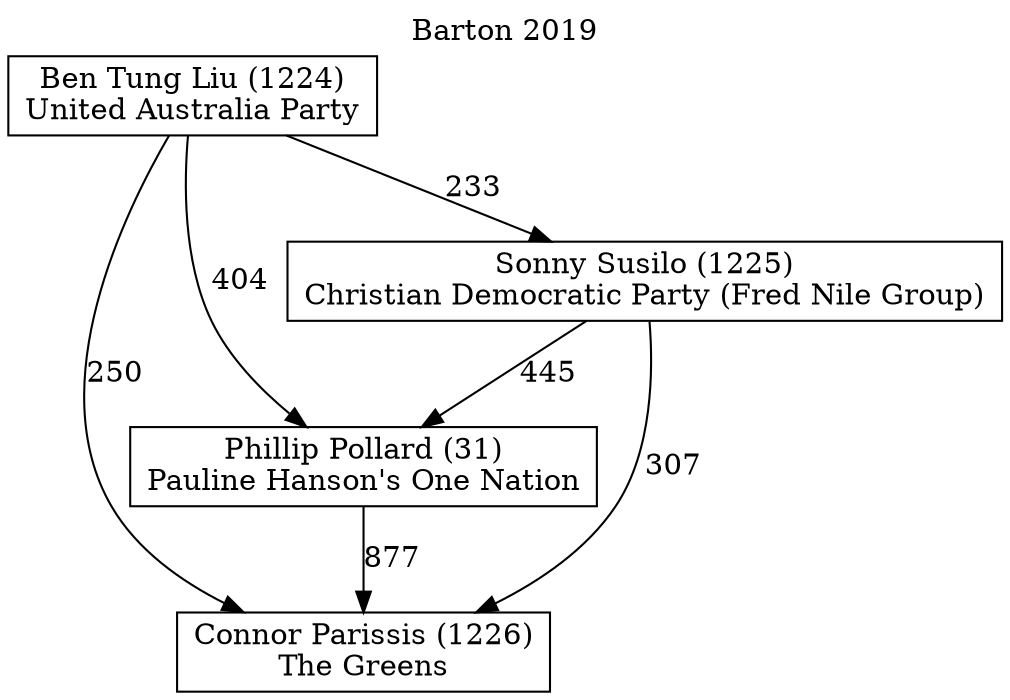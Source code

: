 // House preference flow
digraph "Connor Parissis (1226)_Barton_2019" {
	graph [label="Barton 2019" labelloc=t mclimit=10]
	node [shape=box]
	"Ben Tung Liu (1224)" [label="Ben Tung Liu (1224)
United Australia Party"]
	"Connor Parissis (1226)" [label="Connor Parissis (1226)
The Greens"]
	"Phillip Pollard (31)" [label="Phillip Pollard (31)
Pauline Hanson's One Nation"]
	"Sonny Susilo (1225)" [label="Sonny Susilo (1225)
Christian Democratic Party (Fred Nile Group)"]
	"Ben Tung Liu (1224)" -> "Connor Parissis (1226)" [label=250]
	"Ben Tung Liu (1224)" -> "Phillip Pollard (31)" [label=404]
	"Ben Tung Liu (1224)" -> "Sonny Susilo (1225)" [label=233]
	"Phillip Pollard (31)" -> "Connor Parissis (1226)" [label=877]
	"Sonny Susilo (1225)" -> "Connor Parissis (1226)" [label=307]
	"Sonny Susilo (1225)" -> "Phillip Pollard (31)" [label=445]
}
